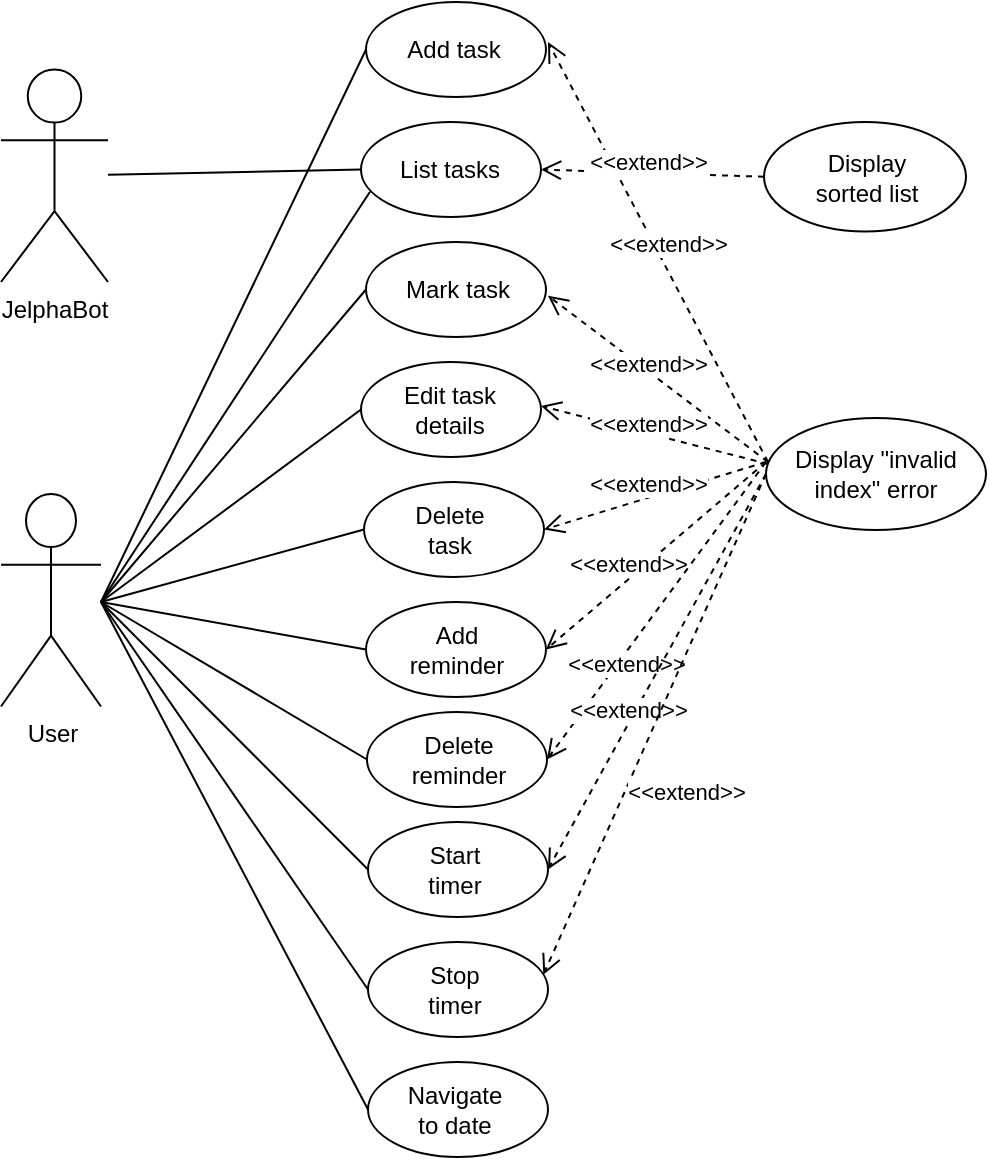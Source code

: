 <mxfile version="12.9.10" type="google"><diagram id="RzNoku5AfDL7Wh7zWvGi" name="Page-1"><mxGraphModel dx="1165" dy="457" grid="1" gridSize="10" guides="1" tooltips="1" connect="1" arrows="1" fold="1" page="1" pageScale="1" pageWidth="827" pageHeight="1169" math="0" shadow="0"><root><mxCell id="0"/><mxCell id="1" parent="0"/><mxCell id="TV0pXSWntwTMZ-ajuokH-8" value="" style="ellipse;whiteSpace=wrap;html=1;" parent="1" vertex="1"><mxGeometry x="368" y="350" width="90" height="47.5" as="geometry"/></mxCell><mxCell id="TV0pXSWntwTMZ-ajuokH-1" value="User" style="shape=umlActor;verticalLabelPosition=bottom;labelBackgroundColor=#ffffff;verticalAlign=top;html=1;outlineConnect=0;" parent="1" vertex="1"><mxGeometry x="186.5" y="356" width="50" height="106.25" as="geometry"/></mxCell><mxCell id="TV0pXSWntwTMZ-ajuokH-2" value="" style="ellipse;whiteSpace=wrap;html=1;" parent="1" vertex="1"><mxGeometry x="369" y="110" width="90" height="47.5" as="geometry"/></mxCell><mxCell id="TV0pXSWntwTMZ-ajuokH-3" value="Add task" style="text;html=1;strokeColor=none;fillColor=none;align=center;verticalAlign=middle;whiteSpace=wrap;rounded=0;" parent="1" vertex="1"><mxGeometry x="386" y="123.75" width="54" height="20" as="geometry"/></mxCell><mxCell id="TV0pXSWntwTMZ-ajuokH-4" value="" style="ellipse;whiteSpace=wrap;html=1;" parent="1" vertex="1"><mxGeometry x="369" y="410" width="90" height="47.5" as="geometry"/></mxCell><mxCell id="TV0pXSWntwTMZ-ajuokH-6" value="" style="ellipse;whiteSpace=wrap;html=1;" parent="1" vertex="1"><mxGeometry x="369" y="230" width="90" height="47.5" as="geometry"/></mxCell><mxCell id="TV0pXSWntwTMZ-ajuokH-7" value="Delete task" style="text;html=1;strokeColor=none;fillColor=none;align=center;verticalAlign=middle;whiteSpace=wrap;rounded=0;" parent="1" vertex="1"><mxGeometry x="383.5" y="363.75" width="54" height="20" as="geometry"/></mxCell><mxCell id="TV0pXSWntwTMZ-ajuokH-9" value="Add reminder" style="text;html=1;strokeColor=none;fillColor=none;align=center;verticalAlign=middle;whiteSpace=wrap;rounded=0;" parent="1" vertex="1"><mxGeometry x="388" y="423.75" width="53" height="20" as="geometry"/></mxCell><mxCell id="TV0pXSWntwTMZ-ajuokH-10" value="" style="ellipse;whiteSpace=wrap;html=1;" parent="1" vertex="1"><mxGeometry x="366.5" y="290" width="90" height="47.5" as="geometry"/></mxCell><mxCell id="TV0pXSWntwTMZ-ajuokH-11" value="Mark task" style="text;html=1;strokeColor=none;fillColor=none;align=center;verticalAlign=middle;whiteSpace=wrap;rounded=0;" parent="1" vertex="1"><mxGeometry x="388" y="243.75" width="54" height="20" as="geometry"/></mxCell><mxCell id="TV0pXSWntwTMZ-ajuokH-21" value="" style="ellipse;whiteSpace=wrap;html=1;" parent="1" vertex="1"><mxGeometry x="370" y="520" width="90" height="47.5" as="geometry"/></mxCell><mxCell id="TV0pXSWntwTMZ-ajuokH-22" value="Start timer" style="text;html=1;strokeColor=none;fillColor=none;align=center;verticalAlign=middle;whiteSpace=wrap;rounded=0;" parent="1" vertex="1"><mxGeometry x="387" y="533.75" width="53" height="20" as="geometry"/></mxCell><mxCell id="TV0pXSWntwTMZ-ajuokH-27" value="" style="ellipse;whiteSpace=wrap;html=1;" parent="1" vertex="1"><mxGeometry x="370" y="580" width="90" height="47.5" as="geometry"/></mxCell><mxCell id="TV0pXSWntwTMZ-ajuokH-28" value="Stop timer" style="text;html=1;strokeColor=none;fillColor=none;align=center;verticalAlign=middle;whiteSpace=wrap;rounded=0;" parent="1" vertex="1"><mxGeometry x="387" y="593.75" width="53" height="20" as="geometry"/></mxCell><mxCell id="TV0pXSWntwTMZ-ajuokH-5" value="Edit task details" style="text;html=1;strokeColor=none;fillColor=none;align=center;verticalAlign=middle;whiteSpace=wrap;rounded=0;" parent="1" vertex="1"><mxGeometry x="383.5" y="303.75" width="54" height="20" as="geometry"/></mxCell><mxCell id="TV0pXSWntwTMZ-ajuokH-35" value="" style="ellipse;whiteSpace=wrap;html=1;" parent="1" vertex="1"><mxGeometry x="366.5" y="170" width="90" height="47.5" as="geometry"/></mxCell><mxCell id="TV0pXSWntwTMZ-ajuokH-36" value="List tasks" style="text;html=1;strokeColor=none;fillColor=none;align=center;verticalAlign=middle;whiteSpace=wrap;rounded=0;" parent="1" vertex="1"><mxGeometry x="383.5" y="183.75" width="54" height="20" as="geometry"/></mxCell><mxCell id="TV0pXSWntwTMZ-ajuokH-37" value="" style="ellipse;whiteSpace=wrap;html=1;" parent="1" vertex="1"><mxGeometry x="369.5" y="465" width="90" height="47.5" as="geometry"/></mxCell><mxCell id="TV0pXSWntwTMZ-ajuokH-38" value="Delete reminder" style="text;html=1;strokeColor=none;fillColor=none;align=center;verticalAlign=middle;whiteSpace=wrap;rounded=0;" parent="1" vertex="1"><mxGeometry x="388.5" y="478.75" width="53" height="20" as="geometry"/></mxCell><mxCell id="TV0pXSWntwTMZ-ajuokH-39" value="" style="ellipse;whiteSpace=wrap;html=1;" parent="1" vertex="1"><mxGeometry x="370" y="640" width="90" height="47.5" as="geometry"/></mxCell><mxCell id="TV0pXSWntwTMZ-ajuokH-40" value="Navigate to date" style="text;html=1;strokeColor=none;fillColor=none;align=center;verticalAlign=middle;whiteSpace=wrap;rounded=0;" parent="1" vertex="1"><mxGeometry x="387" y="653.75" width="53" height="20" as="geometry"/></mxCell><mxCell id="sRRdkQv31u05aPAqi4KO-1" value="" style="ellipse;whiteSpace=wrap;html=1;" vertex="1" parent="1"><mxGeometry x="569" y="318" width="110" height="56" as="geometry"/></mxCell><mxCell id="sRRdkQv31u05aPAqi4KO-2" value="Display &quot;invalid index&quot; error" style="text;html=1;strokeColor=none;fillColor=none;align=center;verticalAlign=middle;whiteSpace=wrap;rounded=0;" vertex="1" parent="1"><mxGeometry x="579" y="336" width="90" height="20" as="geometry"/></mxCell><mxCell id="sRRdkQv31u05aPAqi4KO-3" value="&amp;lt;&amp;lt;extend&amp;gt;&amp;gt;" style="html=1;verticalAlign=bottom;endArrow=open;dashed=1;endSize=8;" edge="1" parent="1"><mxGeometry x="-0.057" y="-2" relative="1" as="geometry"><mxPoint x="570" y="340" as="sourcePoint"/><mxPoint x="460" y="130" as="targetPoint"/><mxPoint as="offset"/></mxGeometry></mxCell><mxCell id="sRRdkQv31u05aPAqi4KO-4" value="&amp;lt;&amp;lt;extend&amp;gt;&amp;gt;" style="html=1;verticalAlign=bottom;endArrow=open;dashed=1;endSize=8;" edge="1" parent="1"><mxGeometry x="0.044" y="4" relative="1" as="geometry"><mxPoint x="570" y="340" as="sourcePoint"/><mxPoint x="460" y="256.88" as="targetPoint"/><mxPoint as="offset"/></mxGeometry></mxCell><mxCell id="sRRdkQv31u05aPAqi4KO-5" value="&amp;lt;&amp;lt;extend&amp;gt;&amp;gt;" style="html=1;verticalAlign=bottom;endArrow=open;dashed=1;endSize=8;" edge="1" parent="1"><mxGeometry x="0.039" y="4" relative="1" as="geometry"><mxPoint x="570" y="341" as="sourcePoint"/><mxPoint x="456.5" y="311.98" as="targetPoint"/><mxPoint as="offset"/></mxGeometry></mxCell><mxCell id="sRRdkQv31u05aPAqi4KO-6" value="&amp;lt;&amp;lt;extend&amp;gt;&amp;gt;" style="html=1;verticalAlign=bottom;endArrow=open;dashed=1;endSize=8;entryX=1;entryY=0.5;entryDx=0;entryDy=0;" edge="1" parent="1" target="TV0pXSWntwTMZ-ajuokH-8"><mxGeometry x="0.073" y="2" relative="1" as="geometry"><mxPoint x="569" y="340" as="sourcePoint"/><mxPoint x="466.5" y="321.98" as="targetPoint"/><mxPoint as="offset"/></mxGeometry></mxCell><mxCell id="sRRdkQv31u05aPAqi4KO-7" value="&amp;lt;&amp;lt;extend&amp;gt;&amp;gt;" style="html=1;verticalAlign=bottom;endArrow=open;dashed=1;endSize=8;entryX=1;entryY=0.5;entryDx=0;entryDy=0;" edge="1" parent="1" target="TV0pXSWntwTMZ-ajuokH-4"><mxGeometry x="0.265" y="1" relative="1" as="geometry"><mxPoint x="569" y="340" as="sourcePoint"/><mxPoint x="468" y="383.75" as="targetPoint"/><mxPoint as="offset"/></mxGeometry></mxCell><mxCell id="sRRdkQv31u05aPAqi4KO-8" value="&amp;lt;&amp;lt;extend&amp;gt;&amp;gt;" style="html=1;verticalAlign=bottom;endArrow=open;dashed=1;endSize=8;entryX=1;entryY=0.5;entryDx=0;entryDy=0;" edge="1" parent="1" target="TV0pXSWntwTMZ-ajuokH-37"><mxGeometry x="0.402" y="10" relative="1" as="geometry"><mxPoint x="569" y="340" as="sourcePoint"/><mxPoint x="469" y="478.75" as="targetPoint"/><mxPoint x="-1" as="offset"/></mxGeometry></mxCell><mxCell id="sRRdkQv31u05aPAqi4KO-9" value="&amp;lt;&amp;lt;extend&amp;gt;&amp;gt;" style="html=1;verticalAlign=bottom;endArrow=open;dashed=1;endSize=8;entryX=1;entryY=0.5;entryDx=0;entryDy=0;exitX=0;exitY=0.5;exitDx=0;exitDy=0;" edge="1" parent="1" source="sRRdkQv31u05aPAqi4KO-1" target="TV0pXSWntwTMZ-ajuokH-21"><mxGeometry x="0.285" y="1" relative="1" as="geometry"><mxPoint x="621.19" y="438.47" as="sourcePoint"/><mxPoint x="480" y="543.75" as="targetPoint"/><mxPoint as="offset"/></mxGeometry></mxCell><mxCell id="sRRdkQv31u05aPAqi4KO-10" value="&amp;lt;&amp;lt;extend&amp;gt;&amp;gt;" style="html=1;verticalAlign=bottom;endArrow=open;dashed=1;endSize=8;entryX=0.974;entryY=0.346;entryDx=0;entryDy=0;exitX=0;exitY=0.5;exitDx=0;exitDy=0;entryPerimeter=0;" edge="1" parent="1" source="sRRdkQv31u05aPAqi4KO-1" target="TV0pXSWntwTMZ-ajuokH-27"><mxGeometry x="0.238" y="33" relative="1" as="geometry"><mxPoint x="635" y="443.75" as="sourcePoint"/><mxPoint x="470" y="613.75" as="targetPoint"/><mxPoint x="-1" as="offset"/></mxGeometry></mxCell><mxCell id="sRRdkQv31u05aPAqi4KO-11" value="" style="endArrow=none;html=1;entryX=0;entryY=0.5;entryDx=0;entryDy=0;" edge="1" parent="1" target="TV0pXSWntwTMZ-ajuokH-2"><mxGeometry width="50" height="50" relative="1" as="geometry"><mxPoint x="236.5" y="410" as="sourcePoint"/><mxPoint x="365.5" y="183.75" as="targetPoint"/></mxGeometry></mxCell><mxCell id="sRRdkQv31u05aPAqi4KO-12" value="" style="endArrow=none;html=1;entryX=0.05;entryY=0.735;entryDx=0;entryDy=0;entryPerimeter=0;" edge="1" parent="1" target="TV0pXSWntwTMZ-ajuokH-35"><mxGeometry width="50" height="50" relative="1" as="geometry"><mxPoint x="236.5" y="410" as="sourcePoint"/><mxPoint x="363" y="243.75" as="targetPoint"/></mxGeometry></mxCell><mxCell id="sRRdkQv31u05aPAqi4KO-13" value="" style="endArrow=none;html=1;entryX=0;entryY=0.5;entryDx=0;entryDy=0;" edge="1" parent="1" target="TV0pXSWntwTMZ-ajuokH-21"><mxGeometry width="50" height="50" relative="1" as="geometry"><mxPoint x="236.5" y="410" as="sourcePoint"/><mxPoint x="366.5" y="603.75" as="targetPoint"/></mxGeometry></mxCell><mxCell id="sRRdkQv31u05aPAqi4KO-14" value="" style="endArrow=none;html=1;entryX=0;entryY=0.5;entryDx=0;entryDy=0;" edge="1" parent="1" target="TV0pXSWntwTMZ-ajuokH-27"><mxGeometry width="50" height="50" relative="1" as="geometry"><mxPoint x="236.5" y="410" as="sourcePoint"/><mxPoint x="366.5" y="663.75" as="targetPoint"/></mxGeometry></mxCell><mxCell id="sRRdkQv31u05aPAqi4KO-15" value="" style="endArrow=none;html=1;exitX=0;exitY=0.5;exitDx=0;exitDy=0;" edge="1" parent="1" source="TV0pXSWntwTMZ-ajuokH-39"><mxGeometry width="50" height="50" relative="1" as="geometry"><mxPoint x="366.5" y="723.75" as="sourcePoint"/><mxPoint x="236.5" y="410" as="targetPoint"/></mxGeometry></mxCell><mxCell id="sRRdkQv31u05aPAqi4KO-16" value="" style="endArrow=none;html=1;entryX=0;entryY=0.5;entryDx=0;entryDy=0;" edge="1" parent="1" target="TV0pXSWntwTMZ-ajuokH-6"><mxGeometry width="50" height="50" relative="1" as="geometry"><mxPoint x="236.5" y="410" as="sourcePoint"/><mxPoint x="365.5" y="303.75" as="targetPoint"/></mxGeometry></mxCell><mxCell id="sRRdkQv31u05aPAqi4KO-17" value="" style="endArrow=none;html=1;entryX=0;entryY=0.5;entryDx=0;entryDy=0;" edge="1" parent="1" target="TV0pXSWntwTMZ-ajuokH-10"><mxGeometry width="50" height="50" relative="1" as="geometry"><mxPoint x="236.5" y="410" as="sourcePoint"/><mxPoint x="363" y="363.75" as="targetPoint"/></mxGeometry></mxCell><mxCell id="sRRdkQv31u05aPAqi4KO-18" value="" style="endArrow=none;html=1;entryX=0;entryY=0.5;entryDx=0;entryDy=0;" edge="1" parent="1" target="TV0pXSWntwTMZ-ajuokH-8"><mxGeometry width="50" height="50" relative="1" as="geometry"><mxPoint x="236.5" y="410" as="sourcePoint"/><mxPoint x="364.5" y="423.75" as="targetPoint"/></mxGeometry></mxCell><mxCell id="sRRdkQv31u05aPAqi4KO-19" value="" style="endArrow=none;html=1;entryX=0;entryY=0.5;entryDx=0;entryDy=0;" edge="1" parent="1" target="TV0pXSWntwTMZ-ajuokH-37"><mxGeometry width="50" height="50" relative="1" as="geometry"><mxPoint x="236.5" y="410" as="sourcePoint"/><mxPoint x="366" y="538.75" as="targetPoint"/></mxGeometry></mxCell><mxCell id="sRRdkQv31u05aPAqi4KO-20" value="" style="endArrow=none;html=1;entryX=0;entryY=0.5;entryDx=0;entryDy=0;" edge="1" parent="1" target="TV0pXSWntwTMZ-ajuokH-4"><mxGeometry width="50" height="50" relative="1" as="geometry"><mxPoint x="236.5" y="410" as="sourcePoint"/><mxPoint x="365.5" y="483.75" as="targetPoint"/></mxGeometry></mxCell><mxCell id="sRRdkQv31u05aPAqi4KO-21" value="" style="ellipse;whiteSpace=wrap;html=1;" vertex="1" parent="1"><mxGeometry x="568" y="170" width="101" height="54.75" as="geometry"/></mxCell><mxCell id="sRRdkQv31u05aPAqi4KO-22" value="Display sorted list" style="text;html=1;strokeColor=none;fillColor=none;align=center;verticalAlign=middle;whiteSpace=wrap;rounded=0;" vertex="1" parent="1"><mxGeometry x="589.5" y="188" width="59" height="20" as="geometry"/></mxCell><mxCell id="sRRdkQv31u05aPAqi4KO-23" value="&amp;lt;&amp;lt;extend&amp;gt;&amp;gt;" style="html=1;verticalAlign=bottom;endArrow=open;dashed=1;endSize=8;entryX=1;entryY=0.5;entryDx=0;entryDy=0;exitX=0;exitY=0.5;exitDx=0;exitDy=0;" edge="1" parent="1" source="sRRdkQv31u05aPAqi4KO-21" target="TV0pXSWntwTMZ-ajuokH-35"><mxGeometry x="0.044" y="4" relative="1" as="geometry"><mxPoint x="589.5" y="253.12" as="sourcePoint"/><mxPoint x="479.5" y="170" as="targetPoint"/><mxPoint as="offset"/></mxGeometry></mxCell><mxCell id="sRRdkQv31u05aPAqi4KO-30" value="JelphaBot" style="shape=umlActor;verticalLabelPosition=bottom;labelBackgroundColor=#ffffff;verticalAlign=top;html=1;outlineConnect=0;" vertex="1" parent="1"><mxGeometry x="186.5" y="143.75" width="53.5" height="106.25" as="geometry"/></mxCell><mxCell id="sRRdkQv31u05aPAqi4KO-36" value="" style="endArrow=none;html=1;entryX=0;entryY=0.5;entryDx=0;entryDy=0;" edge="1" parent="1" source="sRRdkQv31u05aPAqi4KO-30" target="TV0pXSWntwTMZ-ajuokH-35"><mxGeometry width="50" height="50" relative="1" as="geometry"><mxPoint x="270" y="180" as="sourcePoint"/><mxPoint x="440" y="300" as="targetPoint"/></mxGeometry></mxCell></root></mxGraphModel></diagram></mxfile>
